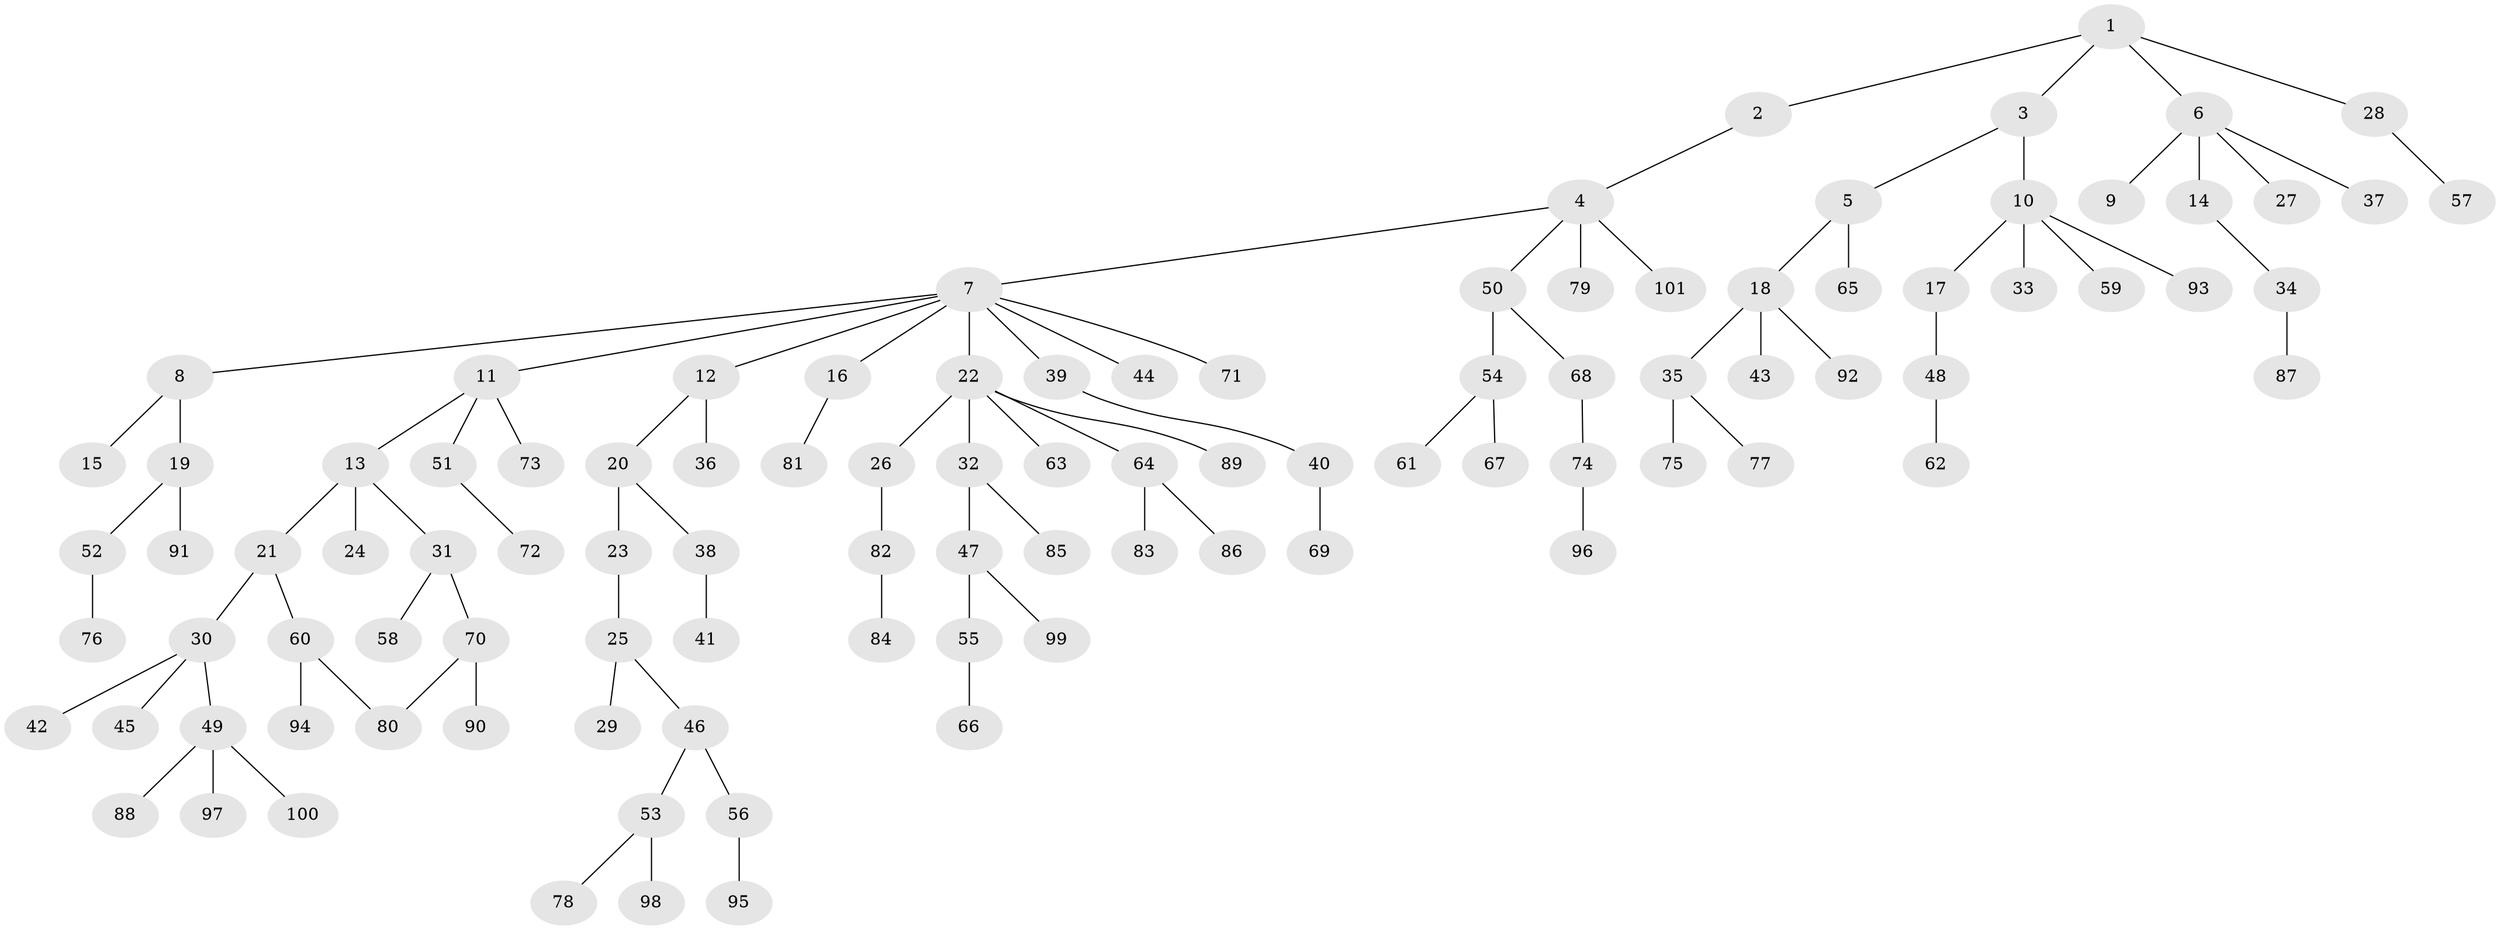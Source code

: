 // coarse degree distribution, {4: 0.07042253521126761, 2: 0.323943661971831, 3: 0.15492957746478872, 8: 0.014084507042253521, 1: 0.4225352112676056, 5: 0.014084507042253521}
// Generated by graph-tools (version 1.1) at 2025/49/03/04/25 22:49:13]
// undirected, 101 vertices, 101 edges
graph export_dot {
  node [color=gray90,style=filled];
  1;
  2;
  3;
  4;
  5;
  6;
  7;
  8;
  9;
  10;
  11;
  12;
  13;
  14;
  15;
  16;
  17;
  18;
  19;
  20;
  21;
  22;
  23;
  24;
  25;
  26;
  27;
  28;
  29;
  30;
  31;
  32;
  33;
  34;
  35;
  36;
  37;
  38;
  39;
  40;
  41;
  42;
  43;
  44;
  45;
  46;
  47;
  48;
  49;
  50;
  51;
  52;
  53;
  54;
  55;
  56;
  57;
  58;
  59;
  60;
  61;
  62;
  63;
  64;
  65;
  66;
  67;
  68;
  69;
  70;
  71;
  72;
  73;
  74;
  75;
  76;
  77;
  78;
  79;
  80;
  81;
  82;
  83;
  84;
  85;
  86;
  87;
  88;
  89;
  90;
  91;
  92;
  93;
  94;
  95;
  96;
  97;
  98;
  99;
  100;
  101;
  1 -- 2;
  1 -- 3;
  1 -- 6;
  1 -- 28;
  2 -- 4;
  3 -- 5;
  3 -- 10;
  4 -- 7;
  4 -- 50;
  4 -- 79;
  4 -- 101;
  5 -- 18;
  5 -- 65;
  6 -- 9;
  6 -- 14;
  6 -- 27;
  6 -- 37;
  7 -- 8;
  7 -- 11;
  7 -- 12;
  7 -- 16;
  7 -- 22;
  7 -- 39;
  7 -- 44;
  7 -- 71;
  8 -- 15;
  8 -- 19;
  10 -- 17;
  10 -- 33;
  10 -- 59;
  10 -- 93;
  11 -- 13;
  11 -- 51;
  11 -- 73;
  12 -- 20;
  12 -- 36;
  13 -- 21;
  13 -- 24;
  13 -- 31;
  14 -- 34;
  16 -- 81;
  17 -- 48;
  18 -- 35;
  18 -- 43;
  18 -- 92;
  19 -- 52;
  19 -- 91;
  20 -- 23;
  20 -- 38;
  21 -- 30;
  21 -- 60;
  22 -- 26;
  22 -- 32;
  22 -- 63;
  22 -- 64;
  22 -- 89;
  23 -- 25;
  25 -- 29;
  25 -- 46;
  26 -- 82;
  28 -- 57;
  30 -- 42;
  30 -- 45;
  30 -- 49;
  31 -- 58;
  31 -- 70;
  32 -- 47;
  32 -- 85;
  34 -- 87;
  35 -- 75;
  35 -- 77;
  38 -- 41;
  39 -- 40;
  40 -- 69;
  46 -- 53;
  46 -- 56;
  47 -- 55;
  47 -- 99;
  48 -- 62;
  49 -- 88;
  49 -- 97;
  49 -- 100;
  50 -- 54;
  50 -- 68;
  51 -- 72;
  52 -- 76;
  53 -- 78;
  53 -- 98;
  54 -- 61;
  54 -- 67;
  55 -- 66;
  56 -- 95;
  60 -- 94;
  60 -- 80;
  64 -- 83;
  64 -- 86;
  68 -- 74;
  70 -- 80;
  70 -- 90;
  74 -- 96;
  82 -- 84;
}
